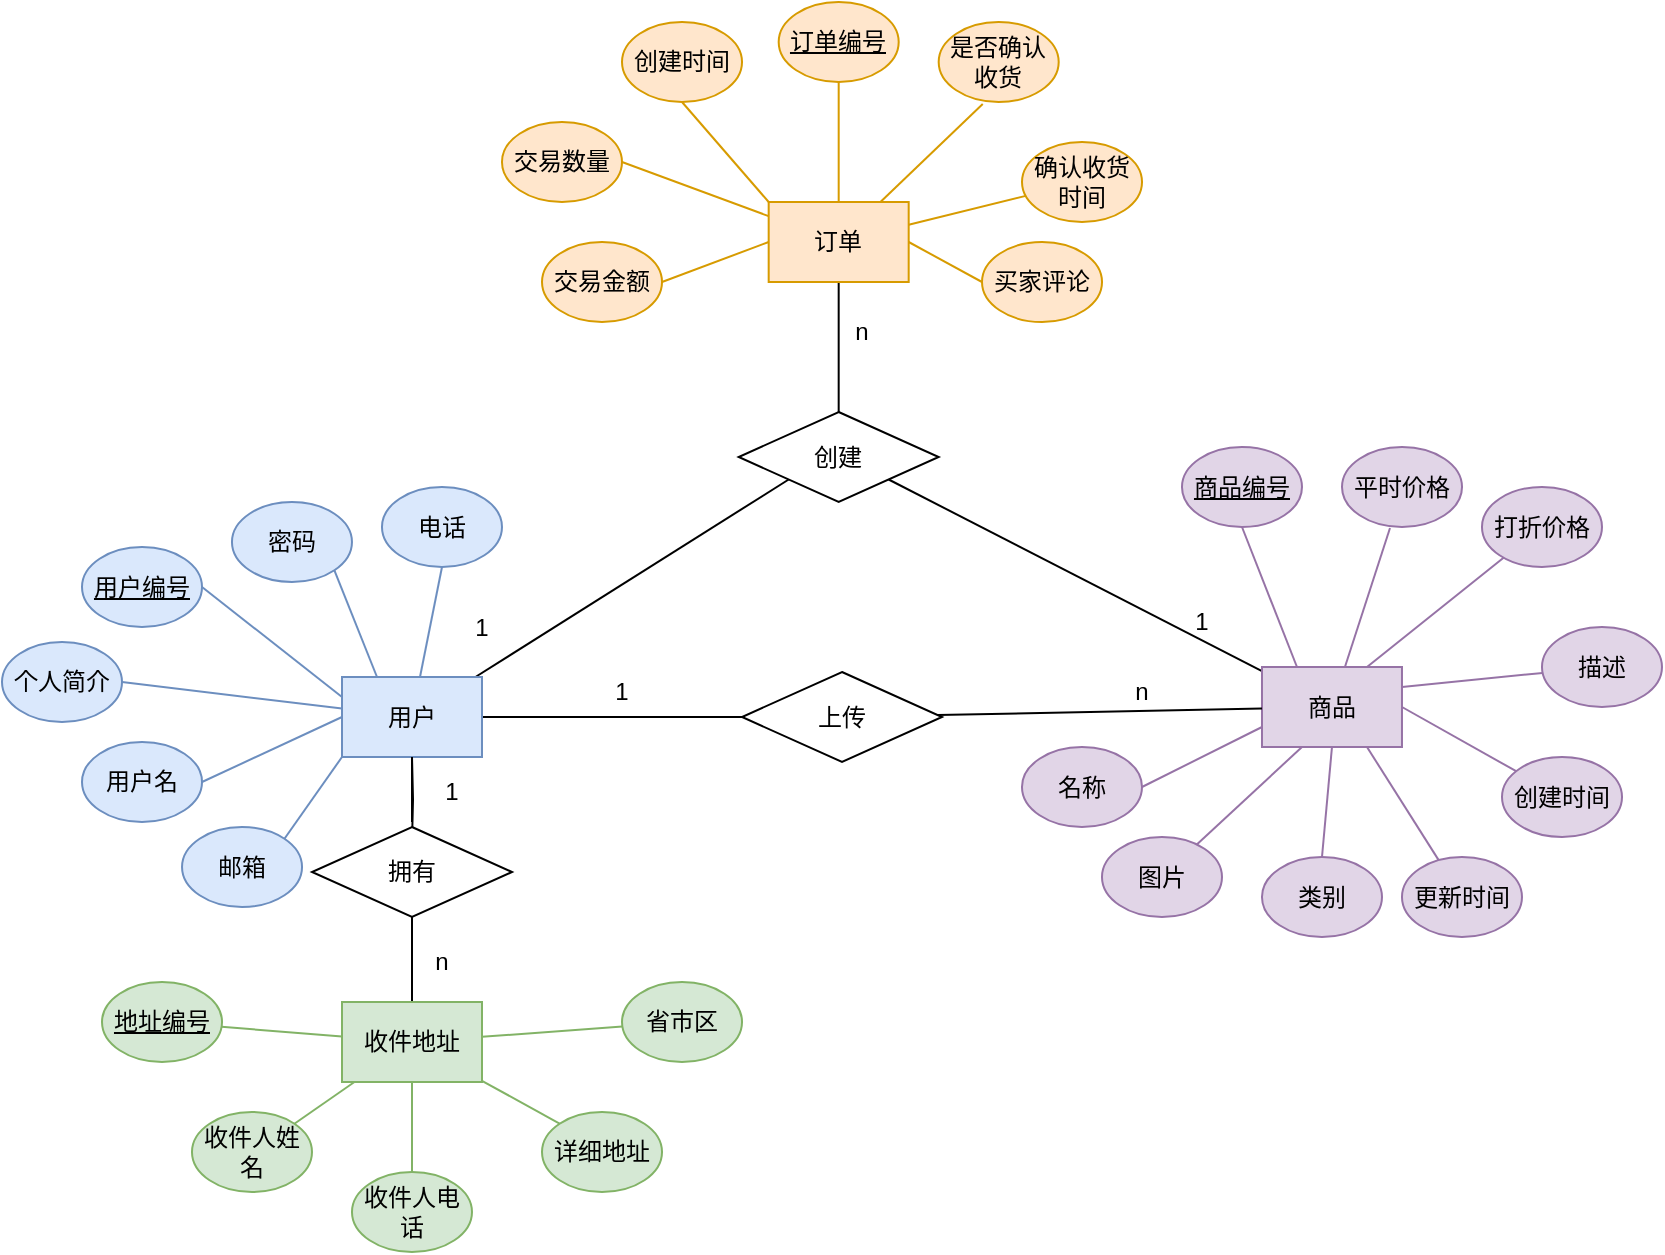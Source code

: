 <mxfile version="20.6.0" type="device" pages="2"><diagram id="bXkDzST4PfzTZdA0orfa" name="第 1 页"><mxGraphModel dx="1699" dy="591" grid="1" gridSize="10" guides="1" tooltips="1" connect="1" arrows="1" fold="1" page="1" pageScale="1" pageWidth="827" pageHeight="1169" math="0" shadow="0"><root><mxCell id="0"/><mxCell id="1" parent="0"/><mxCell id="yVKi8o47aWsPAwLtbML--12" style="edgeStyle=none;rounded=0;orthogonalLoop=1;jettySize=auto;html=1;entryX=0;entryY=0.5;entryDx=0;entryDy=0;startArrow=none;startFill=0;endArrow=none;endFill=0;" parent="1" source="bmw3P1fwMySl_8zMlK0c-2" target="yVKi8o47aWsPAwLtbML--11" edge="1"><mxGeometry relative="1" as="geometry"/></mxCell><mxCell id="yVKi8o47aWsPAwLtbML--21" style="edgeStyle=none;rounded=0;orthogonalLoop=1;jettySize=auto;html=1;entryX=0;entryY=1;entryDx=0;entryDy=0;startArrow=none;startFill=0;endArrow=none;endFill=0;" parent="1" source="bmw3P1fwMySl_8zMlK0c-2" target="yVKi8o47aWsPAwLtbML--19" edge="1"><mxGeometry relative="1" as="geometry"/></mxCell><mxCell id="PsCPLV3_UoNiLZrvLoUX-8" style="edgeStyle=orthogonalEdgeStyle;rounded=0;orthogonalLoop=1;jettySize=auto;html=1;endArrow=none;endFill=0;" parent="1" source="bmw3P1fwMySl_8zMlK0c-2" edge="1"><mxGeometry relative="1" as="geometry"><mxPoint x="75" y="540" as="targetPoint"/></mxGeometry></mxCell><mxCell id="shlGCThvSKFt4X_wSkl1-3" style="rounded=0;orthogonalLoop=1;jettySize=auto;html=1;entryX=0.5;entryY=1;entryDx=0;entryDy=0;endArrow=none;endFill=0;fillColor=#dae8fc;strokeColor=#6c8ebf;" edge="1" parent="1" source="bmw3P1fwMySl_8zMlK0c-2" target="shlGCThvSKFt4X_wSkl1-1"><mxGeometry relative="1" as="geometry"/></mxCell><mxCell id="shlGCThvSKFt4X_wSkl1-4" style="edgeStyle=none;rounded=0;orthogonalLoop=1;jettySize=auto;html=1;entryX=1;entryY=0.5;entryDx=0;entryDy=0;endArrow=none;endFill=0;fillColor=#dae8fc;strokeColor=#6c8ebf;" edge="1" parent="1" source="bmw3P1fwMySl_8zMlK0c-2" target="shlGCThvSKFt4X_wSkl1-2"><mxGeometry relative="1" as="geometry"/></mxCell><mxCell id="bmw3P1fwMySl_8zMlK0c-2" value="用户" style="rounded=0;whiteSpace=wrap;html=1;fillColor=#dae8fc;strokeColor=#6c8ebf;" parent="1" vertex="1"><mxGeometry x="40" y="467.5" width="70" height="40" as="geometry"/></mxCell><mxCell id="yVKi8o47aWsPAwLtbML--20" style="edgeStyle=none;rounded=0;orthogonalLoop=1;jettySize=auto;html=1;entryX=0.5;entryY=0;entryDx=0;entryDy=0;startArrow=none;startFill=0;endArrow=none;endFill=0;" parent="1" source="bmw3P1fwMySl_8zMlK0c-4" target="yVKi8o47aWsPAwLtbML--19" edge="1"><mxGeometry relative="1" as="geometry"/></mxCell><mxCell id="PsCPLV3_UoNiLZrvLoUX-18" style="edgeStyle=none;rounded=0;orthogonalLoop=1;jettySize=auto;html=1;entryX=0.367;entryY=1.025;entryDx=0;entryDy=0;entryPerimeter=0;endArrow=none;endFill=0;fillColor=#ffe6cc;strokeColor=#d79b00;" parent="1" source="bmw3P1fwMySl_8zMlK0c-4" target="PsCPLV3_UoNiLZrvLoUX-17" edge="1"><mxGeometry relative="1" as="geometry"/></mxCell><mxCell id="PsCPLV3_UoNiLZrvLoUX-21" style="edgeStyle=none;rounded=0;orthogonalLoop=1;jettySize=auto;html=1;entryX=1;entryY=0.5;entryDx=0;entryDy=0;endArrow=none;endFill=0;fillColor=#ffe6cc;strokeColor=#d79b00;" parent="1" source="bmw3P1fwMySl_8zMlK0c-4" target="PsCPLV3_UoNiLZrvLoUX-20" edge="1"><mxGeometry relative="1" as="geometry"/></mxCell><mxCell id="PsCPLV3_UoNiLZrvLoUX-22" style="edgeStyle=none;rounded=0;orthogonalLoop=1;jettySize=auto;html=1;endArrow=none;endFill=0;fillColor=#ffe6cc;strokeColor=#d79b00;" parent="1" source="bmw3P1fwMySl_8zMlK0c-4" target="PsCPLV3_UoNiLZrvLoUX-19" edge="1"><mxGeometry relative="1" as="geometry"/></mxCell><mxCell id="bmw3P1fwMySl_8zMlK0c-4" value="订单" style="rounded=0;whiteSpace=wrap;html=1;fillColor=#ffe6cc;strokeColor=#d79b00;" parent="1" vertex="1"><mxGeometry x="253.34" y="230" width="70" height="40" as="geometry"/></mxCell><mxCell id="yVKi8o47aWsPAwLtbML--22" style="edgeStyle=none;rounded=0;orthogonalLoop=1;jettySize=auto;html=1;entryX=1;entryY=1;entryDx=0;entryDy=0;startArrow=none;startFill=0;endArrow=none;endFill=0;" parent="1" source="bmw3P1fwMySl_8zMlK0c-5" target="yVKi8o47aWsPAwLtbML--19" edge="1"><mxGeometry relative="1" as="geometry"/></mxCell><mxCell id="bmw3P1fwMySl_8zMlK0c-5" value="商品" style="rounded=0;whiteSpace=wrap;html=1;fillColor=#e1d5e7;strokeColor=#9673a6;" parent="1" vertex="1"><mxGeometry x="499.99" y="462.5" width="70" height="40" as="geometry"/></mxCell><mxCell id="bmw3P1fwMySl_8zMlK0c-15" value="创建时间" style="ellipse;whiteSpace=wrap;html=1;fillColor=#ffe6cc;strokeColor=#d79b00;" parent="1" vertex="1"><mxGeometry x="180" y="140" width="60.01" height="40" as="geometry"/></mxCell><mxCell id="lzL188SsxJ1iV2SVIc1D-3" value="" style="endArrow=none;html=1;rounded=0;exitX=0.5;exitY=1;exitDx=0;exitDy=0;entryX=0;entryY=0;entryDx=0;entryDy=0;fillColor=#ffe6cc;strokeColor=#d79b00;" parent="1" source="bmw3P1fwMySl_8zMlK0c-15" target="bmw3P1fwMySl_8zMlK0c-4" edge="1"><mxGeometry width="50" height="50" relative="1" as="geometry"><mxPoint x="390" y="200" as="sourcePoint"/><mxPoint x="440" y="150" as="targetPoint"/></mxGeometry></mxCell><mxCell id="lzL188SsxJ1iV2SVIc1D-5" value="&lt;u&gt;订单编号&lt;/u&gt;" style="ellipse;whiteSpace=wrap;html=1;fillColor=#ffe6cc;strokeColor=#d79b00;" parent="1" vertex="1"><mxGeometry x="258.34" y="130" width="60.01" height="40" as="geometry"/></mxCell><mxCell id="lzL188SsxJ1iV2SVIc1D-6" value="" style="endArrow=none;html=1;rounded=0;exitX=0.5;exitY=1;exitDx=0;exitDy=0;entryX=0.5;entryY=0;entryDx=0;entryDy=0;fillColor=#ffe6cc;strokeColor=#d79b00;" parent="1" source="lzL188SsxJ1iV2SVIc1D-5" target="bmw3P1fwMySl_8zMlK0c-4" edge="1"><mxGeometry width="50" height="50" relative="1" as="geometry"><mxPoint x="410" y="200" as="sourcePoint"/><mxPoint x="273.34" y="230" as="targetPoint"/></mxGeometry></mxCell><mxCell id="lzL188SsxJ1iV2SVIc1D-13" value="&lt;u&gt;用户编号&lt;/u&gt;" style="ellipse;whiteSpace=wrap;html=1;fillColor=#dae8fc;strokeColor=#6c8ebf;" parent="1" vertex="1"><mxGeometry x="-90" y="402.5" width="60.01" height="40" as="geometry"/></mxCell><mxCell id="lzL188SsxJ1iV2SVIc1D-14" value="用户名" style="ellipse;whiteSpace=wrap;html=1;fillColor=#dae8fc;strokeColor=#6c8ebf;" parent="1" vertex="1"><mxGeometry x="-90" y="500" width="60.01" height="40" as="geometry"/></mxCell><mxCell id="lzL188SsxJ1iV2SVIc1D-15" value="邮箱" style="ellipse;whiteSpace=wrap;html=1;fillColor=#dae8fc;strokeColor=#6c8ebf;" parent="1" vertex="1"><mxGeometry x="-39.99" y="542.5" width="60.01" height="40" as="geometry"/></mxCell><mxCell id="lzL188SsxJ1iV2SVIc1D-18" value="" style="endArrow=none;html=1;rounded=0;exitX=1;exitY=0.5;exitDx=0;exitDy=0;entryX=0;entryY=0.25;entryDx=0;entryDy=0;fillColor=#dae8fc;strokeColor=#6c8ebf;" parent="1" source="lzL188SsxJ1iV2SVIc1D-13" target="bmw3P1fwMySl_8zMlK0c-2" edge="1"><mxGeometry width="50" height="50" relative="1" as="geometry"><mxPoint x="190" y="535" as="sourcePoint"/><mxPoint x="240" y="485" as="targetPoint"/></mxGeometry></mxCell><mxCell id="lzL188SsxJ1iV2SVIc1D-19" value="" style="endArrow=none;html=1;rounded=0;exitX=1;exitY=0.5;exitDx=0;exitDy=0;entryX=0;entryY=0.5;entryDx=0;entryDy=0;fillColor=#dae8fc;strokeColor=#6c8ebf;" parent="1" source="lzL188SsxJ1iV2SVIc1D-14" target="bmw3P1fwMySl_8zMlK0c-2" edge="1"><mxGeometry width="50" height="50" relative="1" as="geometry"><mxPoint x="190" y="535" as="sourcePoint"/><mxPoint x="240" y="485" as="targetPoint"/></mxGeometry></mxCell><mxCell id="lzL188SsxJ1iV2SVIc1D-22" value="" style="endArrow=none;html=1;rounded=0;exitX=1;exitY=0;exitDx=0;exitDy=0;entryX=0;entryY=1;entryDx=0;entryDy=0;fillColor=#dae8fc;strokeColor=#6c8ebf;" parent="1" source="lzL188SsxJ1iV2SVIc1D-15" target="bmw3P1fwMySl_8zMlK0c-2" edge="1"><mxGeometry width="50" height="50" relative="1" as="geometry"><mxPoint x="190" y="535" as="sourcePoint"/><mxPoint x="240" y="485" as="targetPoint"/></mxGeometry></mxCell><mxCell id="lzL188SsxJ1iV2SVIc1D-24" value="交易金额" style="ellipse;whiteSpace=wrap;html=1;fillColor=#ffe6cc;strokeColor=#d79b00;" parent="1" vertex="1"><mxGeometry x="140" y="250" width="60.01" height="40" as="geometry"/></mxCell><mxCell id="lzL188SsxJ1iV2SVIc1D-25" value="" style="endArrow=none;html=1;rounded=0;exitX=1;exitY=0.5;exitDx=0;exitDy=0;entryX=0;entryY=0.5;entryDx=0;entryDy=0;fillColor=#ffe6cc;strokeColor=#d79b00;" parent="1" source="lzL188SsxJ1iV2SVIc1D-24" target="bmw3P1fwMySl_8zMlK0c-4" edge="1"><mxGeometry width="50" height="50" relative="1" as="geometry"><mxPoint x="430" y="500" as="sourcePoint"/><mxPoint x="293.34" y="530" as="targetPoint"/></mxGeometry></mxCell><mxCell id="lzL188SsxJ1iV2SVIc1D-26" value="&lt;u&gt;商品编号&lt;/u&gt;" style="ellipse;whiteSpace=wrap;html=1;fillColor=#e1d5e7;strokeColor=#9673a6;" parent="1" vertex="1"><mxGeometry x="459.99" y="352.5" width="60.01" height="40" as="geometry"/></mxCell><mxCell id="lzL188SsxJ1iV2SVIc1D-27" value="平时价格" style="ellipse;whiteSpace=wrap;html=1;fillColor=#e1d5e7;strokeColor=#9673a6;" parent="1" vertex="1"><mxGeometry x="540" y="352.5" width="60.01" height="40" as="geometry"/></mxCell><mxCell id="lzL188SsxJ1iV2SVIc1D-28" value="" style="endArrow=none;html=1;rounded=0;exitX=0.5;exitY=1;exitDx=0;exitDy=0;entryX=0.25;entryY=0;entryDx=0;entryDy=0;fillColor=#e1d5e7;strokeColor=#9673a6;" parent="1" source="lzL188SsxJ1iV2SVIc1D-26" target="bmw3P1fwMySl_8zMlK0c-5" edge="1"><mxGeometry width="50" height="50" relative="1" as="geometry"><mxPoint x="449.99" y="522.5" as="sourcePoint"/><mxPoint x="499.99" y="472.5" as="targetPoint"/></mxGeometry></mxCell><mxCell id="lzL188SsxJ1iV2SVIc1D-29" value="" style="endArrow=none;html=1;rounded=0;entryX=0.4;entryY=1.012;entryDx=0;entryDy=0;entryPerimeter=0;fillColor=#e1d5e7;strokeColor=#9673a6;" parent="1" source="bmw3P1fwMySl_8zMlK0c-5" target="lzL188SsxJ1iV2SVIc1D-27" edge="1"><mxGeometry width="50" height="50" relative="1" as="geometry"><mxPoint x="449.99" y="522.5" as="sourcePoint"/><mxPoint x="499.99" y="472.5" as="targetPoint"/></mxGeometry></mxCell><mxCell id="lzL188SsxJ1iV2SVIc1D-31" value="名称" style="ellipse;whiteSpace=wrap;html=1;fillColor=#e1d5e7;strokeColor=#9673a6;" parent="1" vertex="1"><mxGeometry x="379.99" y="502.5" width="60.01" height="40" as="geometry"/></mxCell><mxCell id="lzL188SsxJ1iV2SVIc1D-32" value="" style="endArrow=none;html=1;rounded=0;exitX=1;exitY=0.5;exitDx=0;exitDy=0;entryX=0;entryY=0.75;entryDx=0;entryDy=0;fillColor=#e1d5e7;strokeColor=#9673a6;" parent="1" source="lzL188SsxJ1iV2SVIc1D-31" target="bmw3P1fwMySl_8zMlK0c-5" edge="1"><mxGeometry width="50" height="50" relative="1" as="geometry"><mxPoint x="409.99" y="522.5" as="sourcePoint"/><mxPoint x="459.99" y="472.5" as="targetPoint"/></mxGeometry></mxCell><mxCell id="lzL188SsxJ1iV2SVIc1D-33" value="类别" style="ellipse;whiteSpace=wrap;html=1;fillColor=#e1d5e7;strokeColor=#9673a6;" parent="1" vertex="1"><mxGeometry x="499.99" y="557.5" width="60.01" height="40" as="geometry"/></mxCell><mxCell id="lzL188SsxJ1iV2SVIc1D-34" value="" style="endArrow=none;html=1;rounded=0;exitX=0.5;exitY=0;exitDx=0;exitDy=0;entryX=0.5;entryY=1;entryDx=0;entryDy=0;fillColor=#e1d5e7;strokeColor=#9673a6;" parent="1" source="lzL188SsxJ1iV2SVIc1D-33" target="bmw3P1fwMySl_8zMlK0c-5" edge="1"><mxGeometry width="50" height="50" relative="1" as="geometry"><mxPoint x="489.99" y="522.5" as="sourcePoint"/><mxPoint x="597.49" y="502.5" as="targetPoint"/></mxGeometry></mxCell><mxCell id="lzL188SsxJ1iV2SVIc1D-38" value="买家评论" style="ellipse;whiteSpace=wrap;html=1;fillColor=#ffe6cc;strokeColor=#d79b00;" parent="1" vertex="1"><mxGeometry x="360.0" y="250" width="60.01" height="40" as="geometry"/></mxCell><mxCell id="lzL188SsxJ1iV2SVIc1D-39" value="" style="endArrow=none;html=1;rounded=0;exitX=0;exitY=0.5;exitDx=0;exitDy=0;entryX=1;entryY=0.5;entryDx=0;entryDy=0;fillColor=#ffe6cc;strokeColor=#d79b00;" parent="1" source="lzL188SsxJ1iV2SVIc1D-38" target="bmw3P1fwMySl_8zMlK0c-4" edge="1"><mxGeometry width="50" height="50" relative="1" as="geometry"><mxPoint x="593.33" y="500" as="sourcePoint"/><mxPoint x="371.67" y="270" as="targetPoint"/></mxGeometry></mxCell><mxCell id="lzL188SsxJ1iV2SVIc1D-40" value="密码" style="ellipse;whiteSpace=wrap;html=1;fillColor=#dae8fc;strokeColor=#6c8ebf;" parent="1" vertex="1"><mxGeometry x="-15.02" y="380" width="60.01" height="40" as="geometry"/></mxCell><mxCell id="lzL188SsxJ1iV2SVIc1D-41" value="" style="endArrow=none;html=1;rounded=0;exitX=1;exitY=1;exitDx=0;exitDy=0;entryX=0.25;entryY=0;entryDx=0;entryDy=0;fillColor=#dae8fc;strokeColor=#6c8ebf;" parent="1" source="lzL188SsxJ1iV2SVIc1D-40" target="bmw3P1fwMySl_8zMlK0c-2" edge="1"><mxGeometry width="50" height="50" relative="1" as="geometry"><mxPoint x="190" y="365" as="sourcePoint"/><mxPoint x="40" y="355" as="targetPoint"/></mxGeometry></mxCell><mxCell id="yVKi8o47aWsPAwLtbML--10" style="edgeStyle=none;rounded=0;orthogonalLoop=1;jettySize=auto;html=1;entryX=0.75;entryY=0;entryDx=0;entryDy=0;startArrow=none;startFill=0;endArrow=none;endFill=0;fillColor=#e1d5e7;strokeColor=#9673a6;" parent="1" source="yVKi8o47aWsPAwLtbML--2" target="bmw3P1fwMySl_8zMlK0c-5" edge="1"><mxGeometry relative="1" as="geometry"/></mxCell><mxCell id="yVKi8o47aWsPAwLtbML--2" value="打折价格" style="ellipse;whiteSpace=wrap;html=1;fillColor=#e1d5e7;strokeColor=#9673a6;" parent="1" vertex="1"><mxGeometry x="609.99" y="372.5" width="60.01" height="40" as="geometry"/></mxCell><mxCell id="yVKi8o47aWsPAwLtbML--8" style="edgeStyle=none;rounded=0;orthogonalLoop=1;jettySize=auto;html=1;entryX=1;entryY=0.5;entryDx=0;entryDy=0;startArrow=none;startFill=0;endArrow=none;endFill=0;fillColor=#e1d5e7;strokeColor=#9673a6;" parent="1" source="yVKi8o47aWsPAwLtbML--3" target="bmw3P1fwMySl_8zMlK0c-5" edge="1"><mxGeometry relative="1" as="geometry"/></mxCell><mxCell id="yVKi8o47aWsPAwLtbML--3" value="创建时间" style="ellipse;whiteSpace=wrap;html=1;fillColor=#e1d5e7;strokeColor=#9673a6;" parent="1" vertex="1"><mxGeometry x="620" y="507.5" width="60.01" height="40" as="geometry"/></mxCell><mxCell id="yVKi8o47aWsPAwLtbML--15" style="edgeStyle=none;rounded=0;orthogonalLoop=1;jettySize=auto;html=1;entryX=0.75;entryY=1;entryDx=0;entryDy=0;startArrow=none;startFill=0;endArrow=none;endFill=0;fillColor=#e1d5e7;strokeColor=#9673a6;" parent="1" source="yVKi8o47aWsPAwLtbML--4" target="bmw3P1fwMySl_8zMlK0c-5" edge="1"><mxGeometry relative="1" as="geometry"/></mxCell><mxCell id="yVKi8o47aWsPAwLtbML--4" value="更新时间" style="ellipse;whiteSpace=wrap;html=1;fillColor=#e1d5e7;strokeColor=#9673a6;" parent="1" vertex="1"><mxGeometry x="569.99" y="557.5" width="60.01" height="40" as="geometry"/></mxCell><mxCell id="yVKi8o47aWsPAwLtbML--9" style="edgeStyle=none;rounded=0;orthogonalLoop=1;jettySize=auto;html=1;entryX=1;entryY=0.25;entryDx=0;entryDy=0;startArrow=none;startFill=0;endArrow=none;endFill=0;fillColor=#e1d5e7;strokeColor=#9673a6;" parent="1" source="yVKi8o47aWsPAwLtbML--5" target="bmw3P1fwMySl_8zMlK0c-5" edge="1"><mxGeometry relative="1" as="geometry"/></mxCell><mxCell id="yVKi8o47aWsPAwLtbML--5" value="描述" style="ellipse;whiteSpace=wrap;html=1;fillColor=#e1d5e7;strokeColor=#9673a6;" parent="1" vertex="1"><mxGeometry x="639.99" y="442.5" width="60.01" height="40" as="geometry"/></mxCell><mxCell id="yVKi8o47aWsPAwLtbML--7" style="rounded=0;orthogonalLoop=1;jettySize=auto;html=1;startArrow=none;startFill=0;endArrow=none;endFill=0;fillColor=#e1d5e7;strokeColor=#9673a6;" parent="1" source="yVKi8o47aWsPAwLtbML--6" edge="1"><mxGeometry relative="1" as="geometry"><mxPoint x="519.99" y="502.5" as="targetPoint"/></mxGeometry></mxCell><mxCell id="yVKi8o47aWsPAwLtbML--6" value="图片" style="ellipse;whiteSpace=wrap;html=1;fillColor=#e1d5e7;strokeColor=#9673a6;" parent="1" vertex="1"><mxGeometry x="419.99" y="547.5" width="60.01" height="40" as="geometry"/></mxCell><mxCell id="yVKi8o47aWsPAwLtbML--13" style="edgeStyle=none;rounded=0;orthogonalLoop=1;jettySize=auto;html=1;startArrow=none;startFill=0;endArrow=none;endFill=0;" parent="1" source="yVKi8o47aWsPAwLtbML--11" target="bmw3P1fwMySl_8zMlK0c-5" edge="1"><mxGeometry relative="1" as="geometry"/></mxCell><mxCell id="yVKi8o47aWsPAwLtbML--11" value="上传" style="rhombus;whiteSpace=wrap;html=1;" parent="1" vertex="1"><mxGeometry x="240.01" y="465" width="100" height="45" as="geometry"/></mxCell><mxCell id="yVKi8o47aWsPAwLtbML--19" value="创建" style="rhombus;whiteSpace=wrap;html=1;" parent="1" vertex="1"><mxGeometry x="238.34" y="335" width="100" height="45" as="geometry"/></mxCell><mxCell id="PsCPLV3_UoNiLZrvLoUX-1" value="收件人电话" style="ellipse;whiteSpace=wrap;html=1;fillColor=#d5e8d4;strokeColor=#82b366;" parent="1" vertex="1"><mxGeometry x="44.99" y="715" width="60.01" height="40" as="geometry"/></mxCell><mxCell id="PsCPLV3_UoNiLZrvLoUX-11" style="edgeStyle=orthogonalEdgeStyle;rounded=0;orthogonalLoop=1;jettySize=auto;html=1;entryX=0.5;entryY=1;entryDx=0;entryDy=0;endArrow=none;endFill=0;" parent="1" source="PsCPLV3_UoNiLZrvLoUX-2" target="PsCPLV3_UoNiLZrvLoUX-4" edge="1"><mxGeometry relative="1" as="geometry"/></mxCell><mxCell id="PsCPLV3_UoNiLZrvLoUX-12" style="edgeStyle=orthogonalEdgeStyle;rounded=0;orthogonalLoop=1;jettySize=auto;html=1;endArrow=none;endFill=0;entryX=0.5;entryY=0;entryDx=0;entryDy=0;fillColor=#d5e8d4;strokeColor=#82b366;" parent="1" source="PsCPLV3_UoNiLZrvLoUX-2" target="PsCPLV3_UoNiLZrvLoUX-1" edge="1"><mxGeometry relative="1" as="geometry"><mxPoint x="75" y="710" as="targetPoint"/></mxGeometry></mxCell><mxCell id="PsCPLV3_UoNiLZrvLoUX-13" style="rounded=0;orthogonalLoop=1;jettySize=auto;html=1;entryX=0;entryY=0;entryDx=0;entryDy=0;endArrow=none;endFill=0;fillColor=#d5e8d4;strokeColor=#82b366;" parent="1" source="PsCPLV3_UoNiLZrvLoUX-2" target="PsCPLV3_UoNiLZrvLoUX-3" edge="1"><mxGeometry relative="1" as="geometry"/></mxCell><mxCell id="PsCPLV3_UoNiLZrvLoUX-14" style="edgeStyle=none;rounded=0;orthogonalLoop=1;jettySize=auto;html=1;endArrow=none;endFill=0;fillColor=#d5e8d4;strokeColor=#82b366;" parent="1" source="PsCPLV3_UoNiLZrvLoUX-2" target="PsCPLV3_UoNiLZrvLoUX-5" edge="1"><mxGeometry relative="1" as="geometry"/></mxCell><mxCell id="PsCPLV3_UoNiLZrvLoUX-15" style="edgeStyle=none;rounded=0;orthogonalLoop=1;jettySize=auto;html=1;endArrow=none;endFill=0;fillColor=#d5e8d4;strokeColor=#82b366;" parent="1" source="PsCPLV3_UoNiLZrvLoUX-2" target="PsCPLV3_UoNiLZrvLoUX-7" edge="1"><mxGeometry relative="1" as="geometry"/></mxCell><mxCell id="PsCPLV3_UoNiLZrvLoUX-16" style="edgeStyle=none;rounded=0;orthogonalLoop=1;jettySize=auto;html=1;entryX=1;entryY=0;entryDx=0;entryDy=0;endArrow=none;endFill=0;fillColor=#d5e8d4;strokeColor=#82b366;" parent="1" source="PsCPLV3_UoNiLZrvLoUX-2" target="PsCPLV3_UoNiLZrvLoUX-6" edge="1"><mxGeometry relative="1" as="geometry"/></mxCell><mxCell id="PsCPLV3_UoNiLZrvLoUX-2" value="收件地址" style="rounded=0;whiteSpace=wrap;html=1;fillColor=#d5e8d4;strokeColor=#82b366;" parent="1" vertex="1"><mxGeometry x="40" y="630" width="70" height="40" as="geometry"/></mxCell><mxCell id="PsCPLV3_UoNiLZrvLoUX-3" value="详细地址" style="ellipse;whiteSpace=wrap;html=1;fillColor=#d5e8d4;strokeColor=#82b366;" parent="1" vertex="1"><mxGeometry x="140" y="685" width="60.01" height="40" as="geometry"/></mxCell><mxCell id="PsCPLV3_UoNiLZrvLoUX-10" value="" style="edgeStyle=orthogonalEdgeStyle;rounded=0;orthogonalLoop=1;jettySize=auto;html=1;endArrow=none;endFill=0;" parent="1" target="bmw3P1fwMySl_8zMlK0c-2" edge="1"><mxGeometry relative="1" as="geometry"><mxPoint x="75" y="550" as="sourcePoint"/></mxGeometry></mxCell><mxCell id="PsCPLV3_UoNiLZrvLoUX-4" value="拥有" style="rhombus;whiteSpace=wrap;html=1;" parent="1" vertex="1"><mxGeometry x="25" y="542.5" width="100" height="45" as="geometry"/></mxCell><mxCell id="PsCPLV3_UoNiLZrvLoUX-5" value="省市区" style="ellipse;whiteSpace=wrap;html=1;fillColor=#d5e8d4;strokeColor=#82b366;" parent="1" vertex="1"><mxGeometry x="180" y="620" width="60.01" height="40" as="geometry"/></mxCell><mxCell id="PsCPLV3_UoNiLZrvLoUX-6" value="收件人姓名" style="ellipse;whiteSpace=wrap;html=1;fillColor=#d5e8d4;strokeColor=#82b366;" parent="1" vertex="1"><mxGeometry x="-35.01" y="685" width="60.01" height="40" as="geometry"/></mxCell><mxCell id="PsCPLV3_UoNiLZrvLoUX-7" value="&lt;u&gt;地址编号&lt;/u&gt;" style="ellipse;whiteSpace=wrap;html=1;fillColor=#d5e8d4;strokeColor=#82b366;" parent="1" vertex="1"><mxGeometry x="-80" y="620" width="60.01" height="40" as="geometry"/></mxCell><mxCell id="PsCPLV3_UoNiLZrvLoUX-17" value="是否确认收货" style="ellipse;whiteSpace=wrap;html=1;fillColor=#ffe6cc;strokeColor=#d79b00;" parent="1" vertex="1"><mxGeometry x="338.34" y="140" width="60.01" height="40" as="geometry"/></mxCell><mxCell id="PsCPLV3_UoNiLZrvLoUX-19" value="确认收货时间" style="ellipse;whiteSpace=wrap;html=1;fillColor=#ffe6cc;strokeColor=#d79b00;" parent="1" vertex="1"><mxGeometry x="380.0" y="200" width="60.01" height="40" as="geometry"/></mxCell><mxCell id="PsCPLV3_UoNiLZrvLoUX-20" value="交易数量" style="ellipse;whiteSpace=wrap;html=1;fillColor=#ffe6cc;strokeColor=#d79b00;" parent="1" vertex="1"><mxGeometry x="119.99" y="190" width="60.01" height="40" as="geometry"/></mxCell><mxCell id="ESKJPgQ3qG3mkLyJANnK-1" value="1" style="text;html=1;strokeColor=none;fillColor=none;align=center;verticalAlign=middle;whiteSpace=wrap;rounded=0;" parent="1" vertex="1"><mxGeometry x="150" y="460" width="60" height="30" as="geometry"/></mxCell><mxCell id="ESKJPgQ3qG3mkLyJANnK-2" value="n" style="text;html=1;strokeColor=none;fillColor=none;align=center;verticalAlign=middle;whiteSpace=wrap;rounded=0;" parent="1" vertex="1"><mxGeometry x="410" y="460" width="60" height="30" as="geometry"/></mxCell><mxCell id="ESKJPgQ3qG3mkLyJANnK-4" value="1" style="text;html=1;strokeColor=none;fillColor=none;align=center;verticalAlign=middle;whiteSpace=wrap;rounded=0;" parent="1" vertex="1"><mxGeometry x="65" y="510" width="60" height="30" as="geometry"/></mxCell><mxCell id="ESKJPgQ3qG3mkLyJANnK-5" value="n" style="text;html=1;strokeColor=none;fillColor=none;align=center;verticalAlign=middle;whiteSpace=wrap;rounded=0;" parent="1" vertex="1"><mxGeometry x="59.99" y="595" width="60" height="30" as="geometry"/></mxCell><mxCell id="ESKJPgQ3qG3mkLyJANnK-6" value="n" style="text;html=1;strokeColor=none;fillColor=none;align=center;verticalAlign=middle;whiteSpace=wrap;rounded=0;" parent="1" vertex="1"><mxGeometry x="270" y="280" width="60" height="30" as="geometry"/></mxCell><mxCell id="ESKJPgQ3qG3mkLyJANnK-7" value="1" style="text;html=1;strokeColor=none;fillColor=none;align=center;verticalAlign=middle;whiteSpace=wrap;rounded=0;" parent="1" vertex="1"><mxGeometry x="80" y="427.5" width="60" height="30" as="geometry"/></mxCell><mxCell id="ESKJPgQ3qG3mkLyJANnK-8" value="1" style="text;html=1;strokeColor=none;fillColor=none;align=center;verticalAlign=middle;whiteSpace=wrap;rounded=0;" parent="1" vertex="1"><mxGeometry x="439.99" y="425" width="60" height="30" as="geometry"/></mxCell><mxCell id="shlGCThvSKFt4X_wSkl1-1" value="电话" style="ellipse;whiteSpace=wrap;html=1;fillColor=#dae8fc;strokeColor=#6c8ebf;" vertex="1" parent="1"><mxGeometry x="59.99" y="372.5" width="60.01" height="40" as="geometry"/></mxCell><mxCell id="shlGCThvSKFt4X_wSkl1-2" value="个人简介" style="ellipse;whiteSpace=wrap;html=1;fillColor=#dae8fc;strokeColor=#6c8ebf;" vertex="1" parent="1"><mxGeometry x="-130" y="450" width="60.01" height="40" as="geometry"/></mxCell></root></mxGraphModel></diagram><diagram id="Pj1-7wbzFAN8fXxY1oPo" name="第 2 页"><mxGraphModel dx="872" dy="591" grid="1" gridSize="10" guides="1" tooltips="1" connect="1" arrows="1" fold="1" page="1" pageScale="1" pageWidth="827" pageHeight="1169" math="0" shadow="0"><root><mxCell id="0"/><mxCell id="1" parent="0"/><mxCell id="SqanZIKt2BX4eddy341V-8" style="edgeStyle=orthogonalEdgeStyle;rounded=0;orthogonalLoop=1;jettySize=auto;html=1;endArrow=none;endFill=0;entryX=1;entryY=0.5;entryDx=0;entryDy=0;" edge="1" parent="1" source="28duYPdyi7IYe3olWuUx-6" target="SqanZIKt2BX4eddy341V-10"><mxGeometry relative="1" as="geometry"><mxPoint x="380" y="460" as="targetPoint"/></mxGeometry></mxCell><mxCell id="28duYPdyi7IYe3olWuUx-6" value="用户" style="shape=table;startSize=30;container=1;collapsible=1;childLayout=tableLayout;fixedRows=1;rowLines=0;fontStyle=1;align=center;resizeLast=1;fillColor=#dae8fc;strokeColor=#6c8ebf;" parent="1" vertex="1"><mxGeometry x="323.5" y="140" width="180" height="210" as="geometry"/></mxCell><mxCell id="28duYPdyi7IYe3olWuUx-7" value="" style="shape=tableRow;horizontal=0;startSize=0;swimlaneHead=0;swimlaneBody=0;fillColor=none;collapsible=0;dropTarget=0;points=[[0,0.5],[1,0.5]];portConstraint=eastwest;top=0;left=0;right=0;bottom=1;" parent="28duYPdyi7IYe3olWuUx-6" vertex="1"><mxGeometry y="30" width="180" height="30" as="geometry"/></mxCell><mxCell id="28duYPdyi7IYe3olWuUx-8" value="PK" style="shape=partialRectangle;connectable=0;fillColor=none;top=0;left=0;bottom=0;right=0;fontStyle=1;overflow=hidden;" parent="28duYPdyi7IYe3olWuUx-7" vertex="1"><mxGeometry width="30" height="30" as="geometry"><mxRectangle width="30" height="30" as="alternateBounds"/></mxGeometry></mxCell><mxCell id="28duYPdyi7IYe3olWuUx-9" value="用户编号" style="shape=partialRectangle;connectable=0;fillColor=none;top=0;left=0;bottom=0;right=0;align=left;spacingLeft=6;fontStyle=5;overflow=hidden;" parent="28duYPdyi7IYe3olWuUx-7" vertex="1"><mxGeometry x="30" width="150" height="30" as="geometry"><mxRectangle width="150" height="30" as="alternateBounds"/></mxGeometry></mxCell><mxCell id="28duYPdyi7IYe3olWuUx-10" value="" style="shape=tableRow;horizontal=0;startSize=0;swimlaneHead=0;swimlaneBody=0;fillColor=none;collapsible=0;dropTarget=0;points=[[0,0.5],[1,0.5]];portConstraint=eastwest;top=0;left=0;right=0;bottom=0;" parent="28duYPdyi7IYe3olWuUx-6" vertex="1"><mxGeometry y="60" width="180" height="30" as="geometry"/></mxCell><mxCell id="28duYPdyi7IYe3olWuUx-11" value="" style="shape=partialRectangle;connectable=0;fillColor=none;top=0;left=0;bottom=0;right=0;editable=1;overflow=hidden;" parent="28duYPdyi7IYe3olWuUx-10" vertex="1"><mxGeometry width="30" height="30" as="geometry"><mxRectangle width="30" height="30" as="alternateBounds"/></mxGeometry></mxCell><mxCell id="28duYPdyi7IYe3olWuUx-12" value="用户名" style="shape=partialRectangle;connectable=0;fillColor=none;top=0;left=0;bottom=0;right=0;align=left;spacingLeft=6;overflow=hidden;" parent="28duYPdyi7IYe3olWuUx-10" vertex="1"><mxGeometry x="30" width="150" height="30" as="geometry"><mxRectangle width="150" height="30" as="alternateBounds"/></mxGeometry></mxCell><mxCell id="28duYPdyi7IYe3olWuUx-13" value="" style="shape=tableRow;horizontal=0;startSize=0;swimlaneHead=0;swimlaneBody=0;fillColor=none;collapsible=0;dropTarget=0;points=[[0,0.5],[1,0.5]];portConstraint=eastwest;top=0;left=0;right=0;bottom=0;" parent="28duYPdyi7IYe3olWuUx-6" vertex="1"><mxGeometry y="90" width="180" height="30" as="geometry"/></mxCell><mxCell id="28duYPdyi7IYe3olWuUx-14" value="" style="shape=partialRectangle;connectable=0;fillColor=none;top=0;left=0;bottom=0;right=0;editable=1;overflow=hidden;" parent="28duYPdyi7IYe3olWuUx-13" vertex="1"><mxGeometry width="30" height="30" as="geometry"><mxRectangle width="30" height="30" as="alternateBounds"/></mxGeometry></mxCell><mxCell id="28duYPdyi7IYe3olWuUx-15" value="密码" style="shape=partialRectangle;connectable=0;fillColor=none;top=0;left=0;bottom=0;right=0;align=left;spacingLeft=6;overflow=hidden;" parent="28duYPdyi7IYe3olWuUx-13" vertex="1"><mxGeometry x="30" width="150" height="30" as="geometry"><mxRectangle width="150" height="30" as="alternateBounds"/></mxGeometry></mxCell><mxCell id="28duYPdyi7IYe3olWuUx-16" value="" style="shape=tableRow;horizontal=0;startSize=0;swimlaneHead=0;swimlaneBody=0;fillColor=none;collapsible=0;dropTarget=0;points=[[0,0.5],[1,0.5]];portConstraint=eastwest;top=0;left=0;right=0;bottom=0;" parent="28duYPdyi7IYe3olWuUx-6" vertex="1"><mxGeometry y="120" width="180" height="30" as="geometry"/></mxCell><mxCell id="28duYPdyi7IYe3olWuUx-17" value="" style="shape=partialRectangle;connectable=0;fillColor=none;top=0;left=0;bottom=0;right=0;editable=1;overflow=hidden;" parent="28duYPdyi7IYe3olWuUx-16" vertex="1"><mxGeometry width="30" height="30" as="geometry"><mxRectangle width="30" height="30" as="alternateBounds"/></mxGeometry></mxCell><mxCell id="28duYPdyi7IYe3olWuUx-18" value="邮箱" style="shape=partialRectangle;connectable=0;fillColor=none;top=0;left=0;bottom=0;right=0;align=left;spacingLeft=6;overflow=hidden;" parent="28duYPdyi7IYe3olWuUx-16" vertex="1"><mxGeometry x="30" width="150" height="30" as="geometry"><mxRectangle width="150" height="30" as="alternateBounds"/></mxGeometry></mxCell><mxCell id="28duYPdyi7IYe3olWuUx-19" value="订单" style="shape=table;startSize=30;container=1;collapsible=1;childLayout=tableLayout;fixedRows=1;rowLines=0;fontStyle=1;align=center;resizeLast=1;fillColor=#ffe6cc;strokeColor=#d79b00;" parent="1" vertex="1"><mxGeometry x="290" y="467.62" width="180" height="300" as="geometry"/></mxCell><mxCell id="28duYPdyi7IYe3olWuUx-20" value="" style="shape=tableRow;horizontal=0;startSize=0;swimlaneHead=0;swimlaneBody=0;fillColor=none;collapsible=0;dropTarget=0;points=[[0,0.5],[1,0.5]];portConstraint=eastwest;top=0;left=0;right=0;bottom=1;" parent="28duYPdyi7IYe3olWuUx-19" vertex="1"><mxGeometry y="30" width="180" height="30" as="geometry"/></mxCell><mxCell id="28duYPdyi7IYe3olWuUx-21" value="PK" style="shape=partialRectangle;connectable=0;fillColor=none;top=0;left=0;bottom=0;right=0;fontStyle=1;overflow=hidden;" parent="28duYPdyi7IYe3olWuUx-20" vertex="1"><mxGeometry width="30" height="30" as="geometry"><mxRectangle width="30" height="30" as="alternateBounds"/></mxGeometry></mxCell><mxCell id="28duYPdyi7IYe3olWuUx-22" value="订单编号" style="shape=partialRectangle;connectable=0;fillColor=none;top=0;left=0;bottom=0;right=0;align=left;spacingLeft=6;fontStyle=5;overflow=hidden;" parent="28duYPdyi7IYe3olWuUx-20" vertex="1"><mxGeometry x="30" width="150" height="30" as="geometry"><mxRectangle width="150" height="30" as="alternateBounds"/></mxGeometry></mxCell><mxCell id="28duYPdyi7IYe3olWuUx-23" value="" style="shape=tableRow;horizontal=0;startSize=0;swimlaneHead=0;swimlaneBody=0;fillColor=none;collapsible=0;dropTarget=0;points=[[0,0.5],[1,0.5]];portConstraint=eastwest;top=0;left=0;right=0;bottom=0;" parent="28duYPdyi7IYe3olWuUx-19" vertex="1"><mxGeometry y="60" width="180" height="30" as="geometry"/></mxCell><mxCell id="28duYPdyi7IYe3olWuUx-24" value="FK" style="shape=partialRectangle;connectable=0;fillColor=none;top=0;left=0;bottom=0;right=0;editable=1;overflow=hidden;fontStyle=1" parent="28duYPdyi7IYe3olWuUx-23" vertex="1"><mxGeometry width="30" height="30" as="geometry"><mxRectangle width="30" height="30" as="alternateBounds"/></mxGeometry></mxCell><mxCell id="28duYPdyi7IYe3olWuUx-25" value="买家编号" style="shape=partialRectangle;connectable=0;fillColor=none;top=0;left=0;bottom=0;right=0;align=left;spacingLeft=6;overflow=hidden;fontStyle=1" parent="28duYPdyi7IYe3olWuUx-23" vertex="1"><mxGeometry x="30" width="150" height="30" as="geometry"><mxRectangle width="150" height="30" as="alternateBounds"/></mxGeometry></mxCell><mxCell id="28duYPdyi7IYe3olWuUx-26" value="" style="shape=tableRow;horizontal=0;startSize=0;swimlaneHead=0;swimlaneBody=0;fillColor=none;collapsible=0;dropTarget=0;points=[[0,0.5],[1,0.5]];portConstraint=eastwest;top=0;left=0;right=0;bottom=0;" parent="28duYPdyi7IYe3olWuUx-19" vertex="1"><mxGeometry y="90" width="180" height="30" as="geometry"/></mxCell><mxCell id="28duYPdyi7IYe3olWuUx-27" value="FK" style="shape=partialRectangle;connectable=0;fillColor=none;top=0;left=0;bottom=0;right=0;editable=1;overflow=hidden;fontStyle=1" parent="28duYPdyi7IYe3olWuUx-26" vertex="1"><mxGeometry width="30" height="30" as="geometry"><mxRectangle width="30" height="30" as="alternateBounds"/></mxGeometry></mxCell><mxCell id="28duYPdyi7IYe3olWuUx-28" value="商品编号" style="shape=partialRectangle;connectable=0;fillColor=none;top=0;left=0;bottom=0;right=0;align=left;spacingLeft=6;overflow=hidden;fontStyle=1" parent="28duYPdyi7IYe3olWuUx-26" vertex="1"><mxGeometry x="30" width="150" height="30" as="geometry"><mxRectangle width="150" height="30" as="alternateBounds"/></mxGeometry></mxCell><mxCell id="28duYPdyi7IYe3olWuUx-29" value="" style="shape=tableRow;horizontal=0;startSize=0;swimlaneHead=0;swimlaneBody=0;fillColor=none;collapsible=0;dropTarget=0;points=[[0,0.5],[1,0.5]];portConstraint=eastwest;top=0;left=0;right=0;bottom=0;" parent="28duYPdyi7IYe3olWuUx-19" vertex="1"><mxGeometry y="120" width="180" height="30" as="geometry"/></mxCell><mxCell id="28duYPdyi7IYe3olWuUx-30" value="" style="shape=partialRectangle;connectable=0;fillColor=none;top=0;left=0;bottom=0;right=0;editable=1;overflow=hidden;" parent="28duYPdyi7IYe3olWuUx-29" vertex="1"><mxGeometry width="30" height="30" as="geometry"><mxRectangle width="30" height="30" as="alternateBounds"/></mxGeometry></mxCell><mxCell id="28duYPdyi7IYe3olWuUx-31" value="交易数量" style="shape=partialRectangle;connectable=0;fillColor=none;top=0;left=0;bottom=0;right=0;align=left;spacingLeft=6;overflow=hidden;" parent="28duYPdyi7IYe3olWuUx-29" vertex="1"><mxGeometry x="30" width="150" height="30" as="geometry"><mxRectangle width="150" height="30" as="alternateBounds"/></mxGeometry></mxCell><mxCell id="wNWzFT7DyuZbYNHwBQ2x-1" value="" style="endArrow=none;html=1;rounded=0;" edge="1" parent="28duYPdyi7IYe3olWuUx-19"><mxGeometry width="50" height="50" relative="1" as="geometry"><mxPoint y="120" as="sourcePoint"/><mxPoint x="180" y="120" as="targetPoint"/></mxGeometry></mxCell><mxCell id="28duYPdyi7IYe3olWuUx-32" value="商品" style="shape=table;startSize=30;container=1;collapsible=1;childLayout=tableLayout;fixedRows=1;rowLines=0;fontStyle=1;align=center;resizeLast=1;fillColor=#e1d5e7;strokeColor=#9673a6;" parent="1" vertex="1"><mxGeometry x="609" y="110" width="180" height="330" as="geometry"><mxRectangle x="600" y="250" width="60" height="30" as="alternateBounds"/></mxGeometry></mxCell><mxCell id="28duYPdyi7IYe3olWuUx-33" value="" style="shape=tableRow;horizontal=0;startSize=0;swimlaneHead=0;swimlaneBody=0;fillColor=none;collapsible=0;dropTarget=0;points=[[0,0.5],[1,0.5]];portConstraint=eastwest;top=0;left=0;right=0;bottom=0;" parent="28duYPdyi7IYe3olWuUx-32" vertex="1"><mxGeometry y="30" width="180" height="30" as="geometry"/></mxCell><mxCell id="28duYPdyi7IYe3olWuUx-34" value="PK" style="shape=partialRectangle;connectable=0;fillColor=none;top=0;left=0;bottom=0;right=0;fontStyle=1;overflow=hidden;" parent="28duYPdyi7IYe3olWuUx-33" vertex="1"><mxGeometry width="60" height="30" as="geometry"><mxRectangle width="60" height="30" as="alternateBounds"/></mxGeometry></mxCell><mxCell id="28duYPdyi7IYe3olWuUx-35" value="商品编号" style="shape=partialRectangle;connectable=0;fillColor=none;top=0;left=0;bottom=0;right=0;align=left;spacingLeft=6;fontStyle=5;overflow=hidden;" parent="28duYPdyi7IYe3olWuUx-33" vertex="1"><mxGeometry x="60" width="120" height="30" as="geometry"><mxRectangle width="120" height="30" as="alternateBounds"/></mxGeometry></mxCell><mxCell id="28duYPdyi7IYe3olWuUx-36" value="" style="shape=tableRow;horizontal=0;startSize=0;swimlaneHead=0;swimlaneBody=0;fillColor=none;collapsible=0;dropTarget=0;points=[[0,0.5],[1,0.5]];portConstraint=eastwest;top=0;left=0;right=0;bottom=1;" parent="28duYPdyi7IYe3olWuUx-32" vertex="1"><mxGeometry y="60" width="180" height="30" as="geometry"/></mxCell><mxCell id="28duYPdyi7IYe3olWuUx-37" value="FK" style="shape=partialRectangle;connectable=0;fillColor=none;top=0;left=0;bottom=0;right=0;fontStyle=1;overflow=hidden;" parent="28duYPdyi7IYe3olWuUx-36" vertex="1"><mxGeometry width="60" height="30" as="geometry"><mxRectangle width="60" height="30" as="alternateBounds"/></mxGeometry></mxCell><mxCell id="28duYPdyi7IYe3olWuUx-38" value="上传者编号" style="shape=partialRectangle;connectable=0;fillColor=none;top=0;left=0;bottom=0;right=0;align=left;spacingLeft=6;fontStyle=5;overflow=hidden;" parent="28duYPdyi7IYe3olWuUx-36" vertex="1"><mxGeometry x="60" width="120" height="30" as="geometry"><mxRectangle width="120" height="30" as="alternateBounds"/></mxGeometry></mxCell><mxCell id="28duYPdyi7IYe3olWuUx-39" value="" style="shape=tableRow;horizontal=0;startSize=0;swimlaneHead=0;swimlaneBody=0;fillColor=none;collapsible=0;dropTarget=0;points=[[0,0.5],[1,0.5]];portConstraint=eastwest;top=0;left=0;right=0;bottom=0;" parent="28duYPdyi7IYe3olWuUx-32" vertex="1"><mxGeometry y="90" width="180" height="30" as="geometry"/></mxCell><mxCell id="28duYPdyi7IYe3olWuUx-40" value="" style="shape=partialRectangle;connectable=0;fillColor=none;top=0;left=0;bottom=0;right=0;editable=1;overflow=hidden;" parent="28duYPdyi7IYe3olWuUx-39" vertex="1"><mxGeometry width="60" height="30" as="geometry"><mxRectangle width="60" height="30" as="alternateBounds"/></mxGeometry></mxCell><mxCell id="28duYPdyi7IYe3olWuUx-41" value="名称" style="shape=partialRectangle;connectable=0;fillColor=none;top=0;left=0;bottom=0;right=0;align=left;spacingLeft=6;overflow=hidden;" parent="28duYPdyi7IYe3olWuUx-39" vertex="1"><mxGeometry x="60" width="120" height="30" as="geometry"><mxRectangle width="120" height="30" as="alternateBounds"/></mxGeometry></mxCell><mxCell id="28duYPdyi7IYe3olWuUx-42" value="" style="shape=tableRow;horizontal=0;startSize=0;swimlaneHead=0;swimlaneBody=0;fillColor=none;collapsible=0;dropTarget=0;points=[[0,0.5],[1,0.5]];portConstraint=eastwest;top=0;left=0;right=0;bottom=0;" parent="28duYPdyi7IYe3olWuUx-32" vertex="1"><mxGeometry y="120" width="180" height="30" as="geometry"/></mxCell><mxCell id="28duYPdyi7IYe3olWuUx-43" value="" style="shape=partialRectangle;connectable=0;fillColor=none;top=0;left=0;bottom=0;right=0;editable=1;overflow=hidden;" parent="28duYPdyi7IYe3olWuUx-42" vertex="1"><mxGeometry width="60" height="30" as="geometry"><mxRectangle width="60" height="30" as="alternateBounds"/></mxGeometry></mxCell><mxCell id="28duYPdyi7IYe3olWuUx-44" value="图片" style="shape=partialRectangle;connectable=0;fillColor=none;top=0;left=0;bottom=0;right=0;align=left;spacingLeft=6;overflow=hidden;" parent="28duYPdyi7IYe3olWuUx-42" vertex="1"><mxGeometry x="60" width="120" height="30" as="geometry"><mxRectangle width="120" height="30" as="alternateBounds"/></mxGeometry></mxCell><mxCell id="nsgnPcneFjCG1s9l4PTK-1" value="收件地址" style="shape=table;startSize=30;container=1;collapsible=1;childLayout=tableLayout;fixedRows=1;rowLines=0;fontStyle=1;align=center;resizeLast=1;fillColor=#d5e8d4;strokeColor=#82b366;" parent="1" vertex="1"><mxGeometry x="39" y="170" width="180" height="210" as="geometry"/></mxCell><mxCell id="nsgnPcneFjCG1s9l4PTK-2" value="" style="shape=tableRow;horizontal=0;startSize=0;swimlaneHead=0;swimlaneBody=0;fillColor=none;collapsible=0;dropTarget=0;points=[[0,0.5],[1,0.5]];portConstraint=eastwest;top=0;left=0;right=0;bottom=1;" parent="nsgnPcneFjCG1s9l4PTK-1" vertex="1"><mxGeometry y="30" width="180" height="30" as="geometry"/></mxCell><mxCell id="nsgnPcneFjCG1s9l4PTK-3" value="PK" style="shape=partialRectangle;connectable=0;fillColor=none;top=0;left=0;bottom=0;right=0;fontStyle=1;overflow=hidden;" parent="nsgnPcneFjCG1s9l4PTK-2" vertex="1"><mxGeometry width="30" height="30" as="geometry"><mxRectangle width="30" height="30" as="alternateBounds"/></mxGeometry></mxCell><mxCell id="nsgnPcneFjCG1s9l4PTK-4" value="地址编号" style="shape=partialRectangle;connectable=0;fillColor=none;top=0;left=0;bottom=0;right=0;align=left;spacingLeft=6;fontStyle=5;overflow=hidden;" parent="nsgnPcneFjCG1s9l4PTK-2" vertex="1"><mxGeometry x="30" width="150" height="30" as="geometry"><mxRectangle width="150" height="30" as="alternateBounds"/></mxGeometry></mxCell><mxCell id="nsgnPcneFjCG1s9l4PTK-5" value="" style="shape=tableRow;horizontal=0;startSize=0;swimlaneHead=0;swimlaneBody=0;fillColor=none;collapsible=0;dropTarget=0;points=[[0,0.5],[1,0.5]];portConstraint=eastwest;top=0;left=0;right=0;bottom=0;" parent="nsgnPcneFjCG1s9l4PTK-1" vertex="1"><mxGeometry y="60" width="180" height="30" as="geometry"/></mxCell><mxCell id="nsgnPcneFjCG1s9l4PTK-6" value="FK" style="shape=partialRectangle;connectable=0;fillColor=none;top=0;left=0;bottom=0;right=0;editable=1;overflow=hidden;fontStyle=1" parent="nsgnPcneFjCG1s9l4PTK-5" vertex="1"><mxGeometry width="30" height="30" as="geometry"><mxRectangle width="30" height="30" as="alternateBounds"/></mxGeometry></mxCell><mxCell id="nsgnPcneFjCG1s9l4PTK-7" value="用户编号" style="shape=partialRectangle;connectable=0;fillColor=none;top=0;left=0;bottom=0;right=0;align=left;spacingLeft=6;overflow=hidden;fontStyle=1" parent="nsgnPcneFjCG1s9l4PTK-5" vertex="1"><mxGeometry x="30" width="150" height="30" as="geometry"><mxRectangle width="150" height="30" as="alternateBounds"/></mxGeometry></mxCell><mxCell id="nsgnPcneFjCG1s9l4PTK-8" value="" style="shape=tableRow;horizontal=0;startSize=0;swimlaneHead=0;swimlaneBody=0;fillColor=none;collapsible=0;dropTarget=0;points=[[0,0.5],[1,0.5]];portConstraint=eastwest;top=0;left=0;right=0;bottom=0;" parent="nsgnPcneFjCG1s9l4PTK-1" vertex="1"><mxGeometry y="90" width="180" height="30" as="geometry"/></mxCell><mxCell id="nsgnPcneFjCG1s9l4PTK-9" value="" style="shape=partialRectangle;connectable=0;fillColor=none;top=0;left=0;bottom=0;right=0;editable=1;overflow=hidden;" parent="nsgnPcneFjCG1s9l4PTK-8" vertex="1"><mxGeometry width="30" height="30" as="geometry"><mxRectangle width="30" height="30" as="alternateBounds"/></mxGeometry></mxCell><mxCell id="nsgnPcneFjCG1s9l4PTK-10" value="收件人姓名" style="shape=partialRectangle;connectable=0;fillColor=none;top=0;left=0;bottom=0;right=0;align=left;spacingLeft=6;overflow=hidden;" parent="nsgnPcneFjCG1s9l4PTK-8" vertex="1"><mxGeometry x="30" width="150" height="30" as="geometry"><mxRectangle width="150" height="30" as="alternateBounds"/></mxGeometry></mxCell><mxCell id="nsgnPcneFjCG1s9l4PTK-11" value="" style="shape=tableRow;horizontal=0;startSize=0;swimlaneHead=0;swimlaneBody=0;fillColor=none;collapsible=0;dropTarget=0;points=[[0,0.5],[1,0.5]];portConstraint=eastwest;top=0;left=0;right=0;bottom=0;" parent="nsgnPcneFjCG1s9l4PTK-1" vertex="1"><mxGeometry y="120" width="180" height="30" as="geometry"/></mxCell><mxCell id="nsgnPcneFjCG1s9l4PTK-12" value="" style="shape=partialRectangle;connectable=0;fillColor=none;top=0;left=0;bottom=0;right=0;editable=1;overflow=hidden;" parent="nsgnPcneFjCG1s9l4PTK-11" vertex="1"><mxGeometry width="30" height="30" as="geometry"><mxRectangle width="30" height="30" as="alternateBounds"/></mxGeometry></mxCell><mxCell id="nsgnPcneFjCG1s9l4PTK-13" value="电话" style="shape=partialRectangle;connectable=0;fillColor=none;top=0;left=0;bottom=0;right=0;align=left;spacingLeft=6;overflow=hidden;" parent="nsgnPcneFjCG1s9l4PTK-11" vertex="1"><mxGeometry x="30" width="150" height="30" as="geometry"><mxRectangle width="150" height="30" as="alternateBounds"/></mxGeometry></mxCell><mxCell id="V053u_SO98Oih9afLKej-1" value="交易金额" style="shape=partialRectangle;connectable=0;fillColor=none;top=0;left=0;bottom=0;right=0;align=left;spacingLeft=6;overflow=hidden;" vertex="1" parent="1"><mxGeometry x="320" y="617.62" width="150" height="30" as="geometry"><mxRectangle width="150" height="30" as="alternateBounds"/></mxGeometry></mxCell><mxCell id="V053u_SO98Oih9afLKej-2" value="创建时间" style="shape=partialRectangle;connectable=0;fillColor=none;top=0;left=0;bottom=0;right=0;align=left;spacingLeft=6;overflow=hidden;" vertex="1" parent="1"><mxGeometry x="320" y="647.62" width="150" height="30" as="geometry"><mxRectangle width="150" height="30" as="alternateBounds"/></mxGeometry></mxCell><mxCell id="hRwuipwzh7PCc2i0YE1d-1" value="是否确认收货" style="shape=partialRectangle;connectable=0;fillColor=none;top=0;left=0;bottom=0;right=0;align=left;spacingLeft=6;overflow=hidden;" vertex="1" parent="1"><mxGeometry x="320" y="677.62" width="150" height="30" as="geometry"><mxRectangle width="150" height="30" as="alternateBounds"/></mxGeometry></mxCell><mxCell id="hRwuipwzh7PCc2i0YE1d-2" value="确认收货时间" style="shape=partialRectangle;connectable=0;fillColor=none;top=0;left=0;bottom=0;right=0;align=left;spacingLeft=6;overflow=hidden;" vertex="1" parent="1"><mxGeometry x="320" y="707.62" width="150" height="30" as="geometry"><mxRectangle width="150" height="30" as="alternateBounds"/></mxGeometry></mxCell><mxCell id="hRwuipwzh7PCc2i0YE1d-3" value="买家评论" style="shape=partialRectangle;connectable=0;fillColor=none;top=0;left=0;bottom=0;right=0;align=left;spacingLeft=6;overflow=hidden;" vertex="1" parent="1"><mxGeometry x="320" y="737.62" width="150" height="30" as="geometry"><mxRectangle width="150" height="30" as="alternateBounds"/></mxGeometry></mxCell><mxCell id="ZdyzeoEcqdhmEnysSBcC-1" value="" style="endArrow=none;html=1;rounded=0;fillColor=#ffe6cc;strokeColor=#d79b00;" edge="1" parent="1"><mxGeometry width="50" height="50" relative="1" as="geometry"><mxPoint x="320" y="767.62" as="sourcePoint"/><mxPoint x="320" y="617.62" as="targetPoint"/></mxGeometry></mxCell><mxCell id="wNWzFT7DyuZbYNHwBQ2x-2" value="" style="endArrow=none;html=1;rounded=0;" edge="1" parent="1"><mxGeometry width="50" height="50" relative="1" as="geometry"><mxPoint x="609" y="170" as="sourcePoint"/><mxPoint x="789" y="170" as="targetPoint"/></mxGeometry></mxCell><mxCell id="wNWzFT7DyuZbYNHwBQ2x-3" value="平时价格" style="shape=partialRectangle;connectable=0;fillColor=none;top=0;left=0;bottom=0;right=0;align=left;spacingLeft=6;overflow=hidden;" vertex="1" parent="1"><mxGeometry x="669" y="260" width="120" height="30" as="geometry"><mxRectangle width="120" height="30" as="alternateBounds"/></mxGeometry></mxCell><mxCell id="wNWzFT7DyuZbYNHwBQ2x-4" value="打折价格" style="shape=partialRectangle;connectable=0;fillColor=none;top=0;left=0;bottom=0;right=0;align=left;spacingLeft=6;overflow=hidden;" vertex="1" parent="1"><mxGeometry x="669" y="290" width="120" height="30" as="geometry"><mxRectangle width="120" height="30" as="alternateBounds"/></mxGeometry></mxCell><mxCell id="wNWzFT7DyuZbYNHwBQ2x-5" value="创建时间" style="shape=partialRectangle;connectable=0;fillColor=none;top=0;left=0;bottom=0;right=0;align=left;spacingLeft=6;overflow=hidden;" vertex="1" parent="1"><mxGeometry x="669" y="320" width="120" height="30" as="geometry"><mxRectangle width="120" height="30" as="alternateBounds"/></mxGeometry></mxCell><mxCell id="tLE0B3RaWeByxmssIEAR-1" value="类别" style="shape=partialRectangle;connectable=0;fillColor=none;top=0;left=0;bottom=0;right=0;align=left;spacingLeft=6;overflow=hidden;" vertex="1" parent="1"><mxGeometry x="669" y="350" width="120" height="30" as="geometry"><mxRectangle width="120" height="30" as="alternateBounds"/></mxGeometry></mxCell><mxCell id="61jtARJePKO7z54qafBU-1" value="描述" style="shape=partialRectangle;connectable=0;fillColor=none;top=0;left=0;bottom=0;right=0;align=left;spacingLeft=6;overflow=hidden;" vertex="1" parent="1"><mxGeometry x="669" y="380" width="120" height="30" as="geometry"><mxRectangle width="120" height="30" as="alternateBounds"/></mxGeometry></mxCell><mxCell id="ZGevrepiu9PlYNGnwHo9-1" value="更新时间" style="shape=partialRectangle;connectable=0;fillColor=none;top=0;left=0;bottom=0;right=0;align=left;spacingLeft=6;overflow=hidden;" vertex="1" parent="1"><mxGeometry x="669" y="410" width="120" height="30" as="geometry"><mxRectangle width="120" height="30" as="alternateBounds"/></mxGeometry></mxCell><mxCell id="dVXeRBALFxAlbTZbNCtF-1" value="" style="endArrow=none;html=1;rounded=0;fillColor=#e1d5e7;strokeColor=#9673a6;" edge="1" parent="1"><mxGeometry width="50" height="50" relative="1" as="geometry"><mxPoint x="669" y="430" as="sourcePoint"/><mxPoint x="669" y="245" as="targetPoint"/></mxGeometry></mxCell><mxCell id="J70K74uSjVY7aBl4ucmJ-1" value="省市区" style="shape=partialRectangle;connectable=0;fillColor=none;top=0;left=0;bottom=0;right=0;align=left;spacingLeft=6;overflow=hidden;" vertex="1" parent="1"><mxGeometry x="69" y="320" width="150" height="30" as="geometry"><mxRectangle width="150" height="30" as="alternateBounds"/></mxGeometry></mxCell><mxCell id="J70K74uSjVY7aBl4ucmJ-2" value="详细地址" style="shape=partialRectangle;connectable=0;fillColor=none;top=0;left=0;bottom=0;right=0;align=left;spacingLeft=6;overflow=hidden;" vertex="1" parent="1"><mxGeometry x="69" y="350" width="150" height="30" as="geometry"><mxRectangle width="150" height="30" as="alternateBounds"/></mxGeometry></mxCell><mxCell id="W4fSTDfa_lVl9ZfNM2LO-1" value="" style="endArrow=none;html=1;rounded=0;fillColor=#d5e8d4;strokeColor=#82b366;" edge="1" parent="1"><mxGeometry width="50" height="50" relative="1" as="geometry"><mxPoint x="69" y="380" as="sourcePoint"/><mxPoint x="69" y="230" as="targetPoint"/></mxGeometry></mxCell><mxCell id="SqanZIKt2BX4eddy341V-2" value="" style="edgeStyle=entityRelationEdgeStyle;fontSize=12;html=1;endArrow=ERoneToMany;rounded=0;entryX=0;entryY=0.5;entryDx=0;entryDy=0;" edge="1" parent="1" target="28duYPdyi7IYe3olWuUx-36"><mxGeometry width="100" height="100" relative="1" as="geometry"><mxPoint x="503" y="280" as="sourcePoint"/><mxPoint x="603" y="180" as="targetPoint"/></mxGeometry></mxCell><mxCell id="SqanZIKt2BX4eddy341V-4" value="" style="edgeStyle=entityRelationEdgeStyle;fontSize=12;html=1;endArrow=ERoneToMany;rounded=0;exitX=0;exitY=0.5;exitDx=0;exitDy=0;entryX=1;entryY=0.5;entryDx=0;entryDy=0;" edge="1" parent="1" source="28duYPdyi7IYe3olWuUx-13" target="nsgnPcneFjCG1s9l4PTK-2"><mxGeometry width="100" height="100" relative="1" as="geometry"><mxPoint x="513" y="290" as="sourcePoint"/><mxPoint x="619" y="195" as="targetPoint"/></mxGeometry></mxCell><mxCell id="SqanZIKt2BX4eddy341V-5" value="" style="edgeStyle=entityRelationEdgeStyle;fontSize=12;html=1;endArrow=ERoneToMany;rounded=0;exitX=0;exitY=0.75;exitDx=0;exitDy=0;entryX=1;entryY=0.5;entryDx=0;entryDy=0;" edge="1" parent="1" source="28duYPdyi7IYe3olWuUx-32" target="28duYPdyi7IYe3olWuUx-23"><mxGeometry width="100" height="100" relative="1" as="geometry"><mxPoint x="333" y="305" as="sourcePoint"/><mxPoint x="560" y="540" as="targetPoint"/></mxGeometry></mxCell><mxCell id="SqanZIKt2BX4eddy341V-10" value="" style="shape=image;verticalLabelPosition=bottom;labelBackgroundColor=default;verticalAlign=top;aspect=fixed;imageAspect=0;image=data:image/png,iVBORw0KGgoAAAANSUhEUgAAABYAAAAmCAYAAADAzmuWAAAAAXNSR0IArs4c6QAAAARnQU1BAACxjwv8YQUAAAAJcEhZcwAADsMAAA7DAcdvqGQAAAEISURBVEhL7ZXBDkQwEECne3DxEyIu/sJ/ufgUvoSv4CL4CQ4uttNMu5voasdmD5v0JaMt+obJCDhu0vc9zew84EcEsSGIDQL7keYs9n2HKIpoZYH6mc1/fCB1XavwIkmSo6oqeoFr8F4MxFUKdONBbXAlYInneVZCnwQsMY2HT4JbYs1VAo5YoEgKTizLAk3TmC6QQnUOx7ZtYRxHyLJMXbMhZFjF3yKKorgUd11HsxdyD6zrCnEc0xkLVJIT73XGwDWnxiexTai5Jb4SalhiH6GGJfYRajhiUZblIQMTOMnzXI3DMMA0TZCmqVrbENu2qcfm4hJ/bDcXrlKE378hiA1BbPiRGOAJQpMGj9RcTw4AAAAASUVORK5CYII=;rotation=-90;" vertex="1" parent="1"><mxGeometry x="372" y="442.38" width="16" height="27.62" as="geometry"/></mxCell><mxCell id="t8dvtolwlWoKfVvz7CTQ-1" value="电话" style="shape=partialRectangle;connectable=0;fillColor=none;top=0;left=0;bottom=0;right=0;align=left;spacingLeft=6;overflow=hidden;" vertex="1" parent="1"><mxGeometry x="353.5" y="290" width="150" height="30" as="geometry"><mxRectangle width="150" height="30" as="alternateBounds"/></mxGeometry></mxCell><mxCell id="t8dvtolwlWoKfVvz7CTQ-2" value="个人简介" style="shape=partialRectangle;connectable=0;fillColor=none;top=0;left=0;bottom=0;right=0;align=left;spacingLeft=6;overflow=hidden;" vertex="1" parent="1"><mxGeometry x="353.5" y="320" width="150" height="30" as="geometry"><mxRectangle width="150" height="30" as="alternateBounds"/></mxGeometry></mxCell><mxCell id="t8dvtolwlWoKfVvz7CTQ-3" value="" style="endArrow=none;html=1;rounded=0;fillColor=#dae8fc;strokeColor=#6c8ebf;" edge="1" parent="1"><mxGeometry width="50" height="50" relative="1" as="geometry"><mxPoint x="353.5" y="350.0" as="sourcePoint"/><mxPoint x="353.5" y="200.0" as="targetPoint"/></mxGeometry></mxCell></root></mxGraphModel></diagram></mxfile>